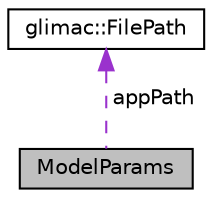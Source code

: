 digraph "ModelParams"
{
 // LATEX_PDF_SIZE
  edge [fontname="Helvetica",fontsize="10",labelfontname="Helvetica",labelfontsize="10"];
  node [fontname="Helvetica",fontsize="10",shape=record];
  Node1 [label="ModelParams",height=0.2,width=0.4,color="black", fillcolor="grey75", style="filled", fontcolor="black",tooltip="The ModelParams structure contains the filePath of the app and 3 differents file names."];
  Node2 -> Node1 [dir="back",color="darkorchid3",fontsize="10",style="dashed",label=" appPath" ,fontname="Helvetica"];
  Node2 [label="glimac::FilePath",height=0.2,width=0.4,color="black", fillcolor="white", style="filled",URL="$d8/d61/classglimac_1_1_file_path.html",tooltip=" "];
}
